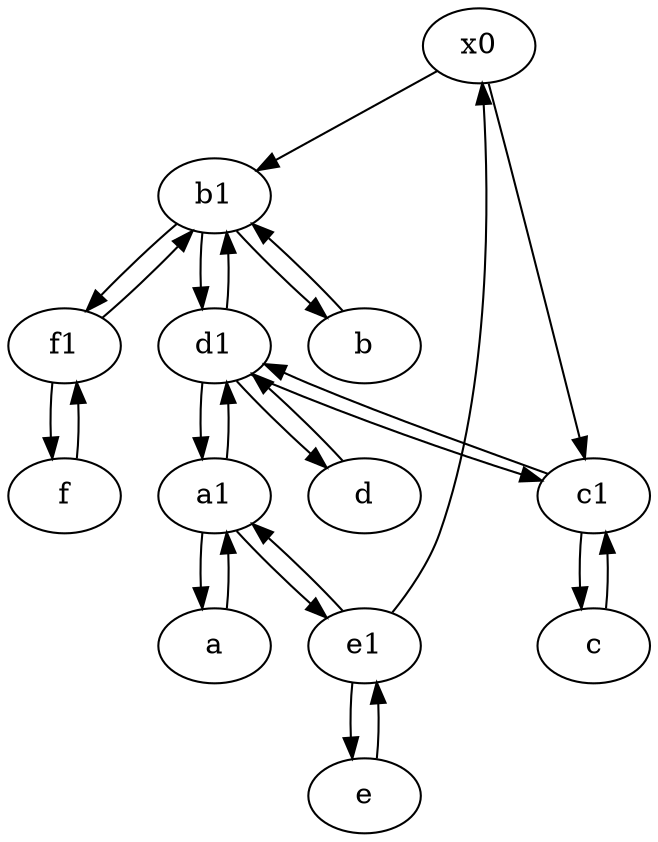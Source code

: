 digraph  {
	x0;
	f1;
	d1 [pos="25,30!"];
	b1 [pos="45,20!"];
	a [pos="40,10!"];
	d [pos="20,30!"];
	c1 [pos="30,15!"];
	a1 [pos="40,15!"];
	e1 [pos="25,45!"];
	b [pos="50,20!"];
	c [pos="20,10!"];
	e [pos="30,50!"];
	f [pos="15,45!"];
	e1 -> e;
	d1 -> d;
	x0 -> b1;
	a1 -> a;
	f1 -> b1;
	f1 -> f;
	d -> d1;
	d1 -> b1;
	b1 -> f1;
	c1 -> d1;
	d1 -> a1;
	b1 -> b;
	b -> b1;
	e -> e1;
	b1 -> d1;
	f -> f1;
	e1 -> a1;
	x0 -> c1;
	a -> a1;
	a1 -> e1;
	a1 -> d1;
	c1 -> c;
	d1 -> c1;
	c -> c1;
	e1 -> x0;

	}